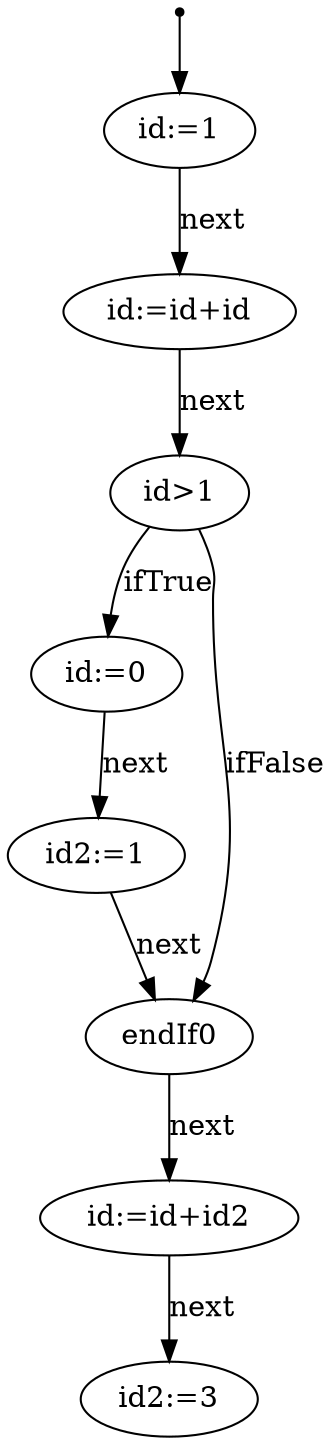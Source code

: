 digraph{
	inic[shape=point];

	n0[label="id:=1"]
	n1[label="id:=id+id"]
	n2[label="id:=0"]
	n3[label="id2:=1"]
	n4[label="id>1"]
	n5[label="endIf0"]
	n6[label="id:=id+id2"]
	n7[label="id2:=3"]

	inic->n0;
	n0->n1 [label="next"];
	n1->n4 [label="next"];
	n4->n2 [label="ifTrue"];
	n4->n5 [label="ifFalse"];
	n2->n3 [label="next"];
	n3->n5 [label="next"];
	n5->n6 [label="next"];
	n6->n7 [label="next"];
}